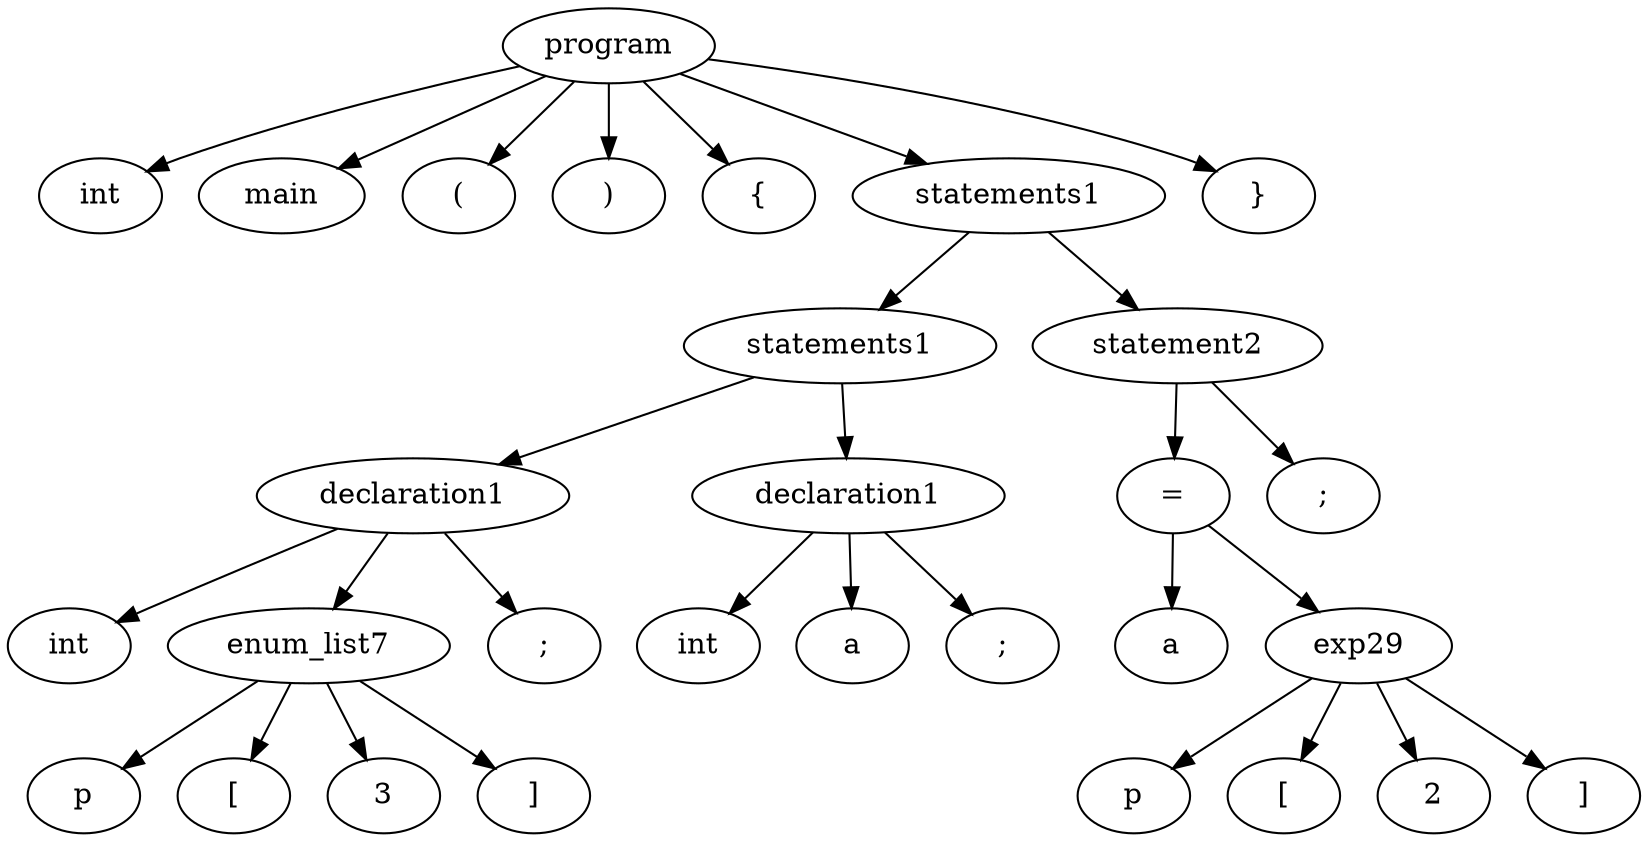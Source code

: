 strict digraph graphname {

0 [label="program"]
1 [label=" int "]; 
0 -> 1 ; 
2 [label=" main "]; 
0 -> 2 ; 
3 [label=" ( "]; 
0 -> 3 ; 
4 [label=" ) "]; 
0 -> 4 ; 
5 [label=" { "]; 
0 -> 5 ; 
6 [label=" statements1 "]; 
0 -> 6 ; 
7 [label=" statements1 "]; 
6 -> 7 ; 
8 [label=" declaration1 "]; 
7 -> 8 ; 
9 [label=" int "]; 
8 -> 9 ; 
10 [label=" enum_list7 "]; 
8 -> 10 ; 
11 [label=" p "]; 
10 -> 11 ; 
12 [label=" [ "]; 
10 -> 12 ; 
13 [label=" 3 "]; 
10 -> 13 ; 
14 [label=" ] "]; 
10 -> 14 ; 
15 [label=" ; "]; 
8 -> 15 ; 
16 [label=" declaration1 "]; 
7 -> 16 ; 
17 [label=" int "]; 
16 -> 17 ; 
18 [label=" a "]; 
16 -> 18 ; 
19 [label=" ; "]; 
16 -> 19 ; 
20 [label=" statement2 "]; 
6 -> 20 ; 
21 [label=" = "]; 
20 -> 21 ; 
22 [label=" a "]; 
21 -> 22 ; 
23 [label=" exp29 "]; 
21 -> 23 ; 
24 [label=" p "]; 
23 -> 24 ; 
25 [label=" [ "]; 
23 -> 25 ; 
26 [label=" 2 "]; 
23 -> 26 ; 
27 [label=" ] "]; 
23 -> 27 ; 
28 [label=" ; "]; 
20 -> 28 ; 
29 [label=" } "]; 
0 -> 29 ; 


}